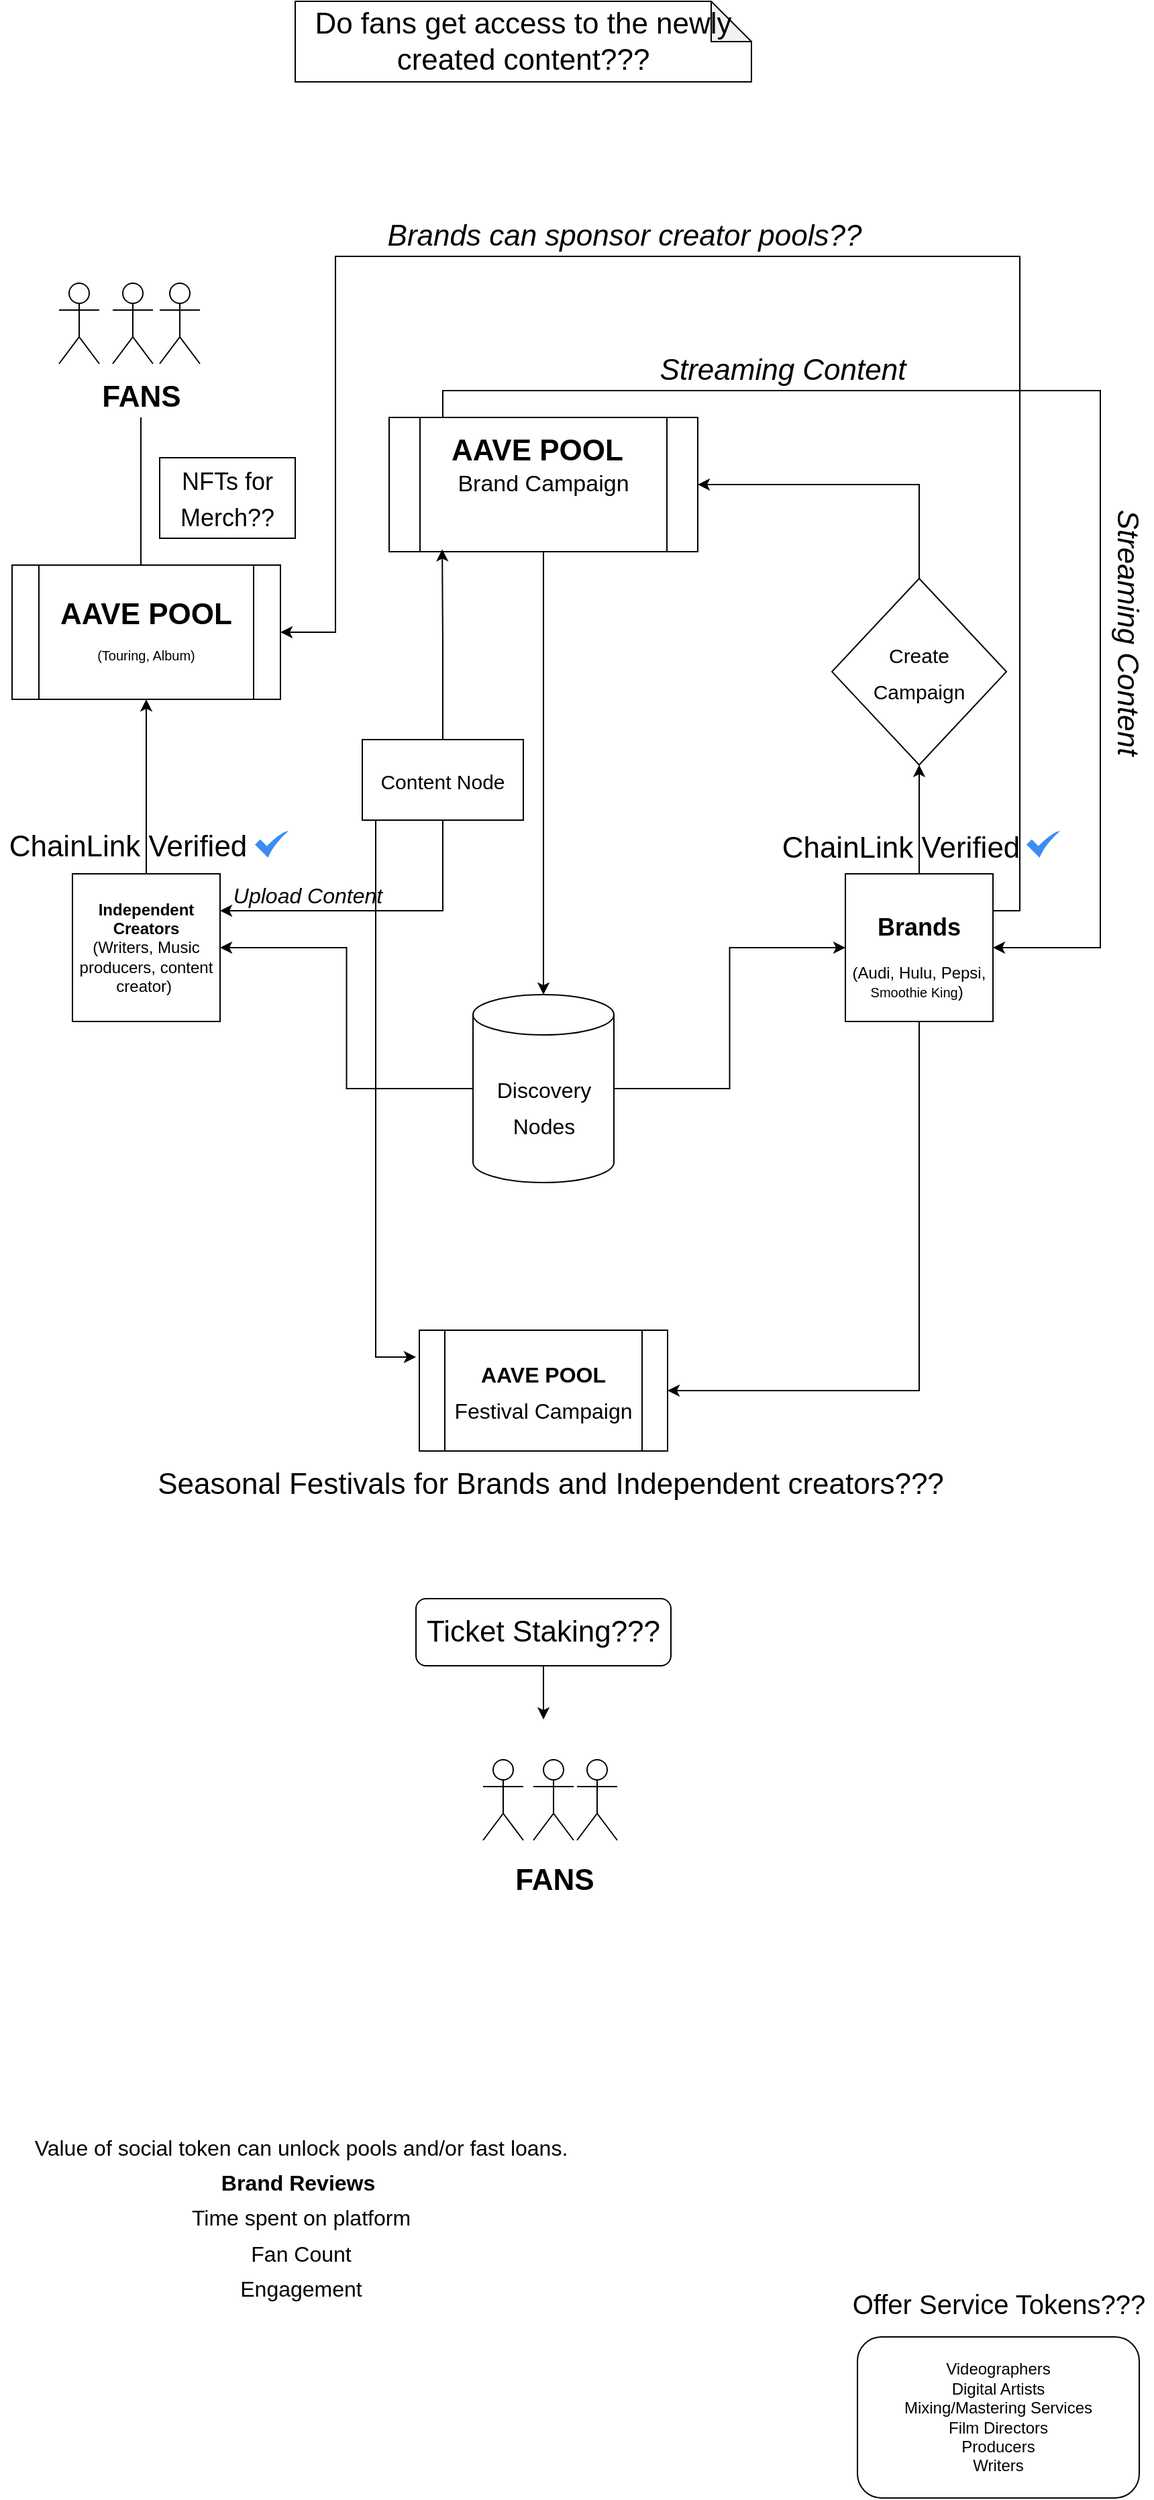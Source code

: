 <mxfile version="14.4.4" type="github"><diagram id="ESz1WpVGgeTGmrpSGn99" name="Page-1"><mxGraphModel dx="1422" dy="791" grid="1" gridSize="10" guides="1" tooltips="1" connect="1" arrows="1" fold="1" page="1" pageScale="1" pageWidth="850" pageHeight="1100" math="0" shadow="0"><root><mxCell id="0"/><mxCell id="1" parent="0"/><mxCell id="ISpuHpfxLvZG_gC574xe-46" style="edgeStyle=orthogonalEdgeStyle;rounded=0;orthogonalLoop=1;jettySize=auto;html=1;exitX=0.5;exitY=1;exitDx=0;exitDy=0;fontSize=22;" parent="1" source="ISpuHpfxLvZG_gC574xe-1" target="ISpuHpfxLvZG_gC574xe-36" edge="1"><mxGeometry relative="1" as="geometry"><Array as="points"><mxPoint x="405" y="640"/><mxPoint x="405" y="640"/></Array></mxGeometry></mxCell><mxCell id="ISpuHpfxLvZG_gC574xe-71" style="edgeStyle=orthogonalEdgeStyle;rounded=0;orthogonalLoop=1;jettySize=auto;html=1;exitX=0.5;exitY=0;exitDx=0;exitDy=0;entryX=1;entryY=0.5;entryDx=0;entryDy=0;fontSize=22;" parent="1" source="ISpuHpfxLvZG_gC574xe-1" target="ISpuHpfxLvZG_gC574xe-3" edge="1"><mxGeometry relative="1" as="geometry"><Array as="points"><mxPoint x="330" y="480"/><mxPoint x="330" y="460"/><mxPoint x="820" y="460"/><mxPoint x="820" y="875"/></Array></mxGeometry></mxCell><mxCell id="ISpuHpfxLvZG_gC574xe-1" value="&lt;font style=&quot;font-size: 17px&quot;&gt;Brand Campaign&lt;/font&gt;" style="shape=process;whiteSpace=wrap;html=1;backgroundOutline=1;" parent="1" vertex="1"><mxGeometry x="290" y="480" width="230" height="100" as="geometry"/></mxCell><mxCell id="ISpuHpfxLvZG_gC574xe-2" value="Videographers&lt;br&gt;Digital Artists&lt;br&gt;Mixing/Mastering Services&lt;br&gt;Film Directors&lt;br&gt;Producers&lt;br&gt;Writers&lt;br&gt;" style="rounded=1;whiteSpace=wrap;html=1;" parent="1" vertex="1"><mxGeometry x="639" y="1910" width="210" height="120" as="geometry"/></mxCell><mxCell id="ISpuHpfxLvZG_gC574xe-30" style="edgeStyle=orthogonalEdgeStyle;rounded=0;orthogonalLoop=1;jettySize=auto;html=1;fontSize=22;" parent="1" source="ISpuHpfxLvZG_gC574xe-3" target="ISpuHpfxLvZG_gC574xe-11" edge="1"><mxGeometry relative="1" as="geometry"/></mxCell><mxCell id="ISpuHpfxLvZG_gC574xe-68" style="edgeStyle=orthogonalEdgeStyle;rounded=0;orthogonalLoop=1;jettySize=auto;html=1;exitX=1;exitY=0.25;exitDx=0;exitDy=0;entryX=1;entryY=0.5;entryDx=0;entryDy=0;fontSize=22;" parent="1" source="ISpuHpfxLvZG_gC574xe-3" target="ISpuHpfxLvZG_gC574xe-28" edge="1"><mxGeometry relative="1" as="geometry"><Array as="points"><mxPoint x="760" y="848"/><mxPoint x="760" y="360"/><mxPoint x="250" y="360"/><mxPoint x="250" y="640"/></Array></mxGeometry></mxCell><mxCell id="ISpuHpfxLvZG_gC574xe-70" style="edgeStyle=orthogonalEdgeStyle;rounded=0;orthogonalLoop=1;jettySize=auto;html=1;exitX=0.5;exitY=1;exitDx=0;exitDy=0;entryX=1;entryY=0.5;entryDx=0;entryDy=0;fontSize=22;" parent="1" source="ISpuHpfxLvZG_gC574xe-3" target="ISpuHpfxLvZG_gC574xe-58" edge="1"><mxGeometry relative="1" as="geometry"/></mxCell><mxCell id="ISpuHpfxLvZG_gC574xe-3" value="&lt;h2&gt;Brands&lt;/h2&gt;(Audi, Hulu, Pepsi, &lt;font style=&quot;font-size: 10px&quot;&gt;Smoothie King&lt;/font&gt;)&amp;nbsp;" style="whiteSpace=wrap;html=1;aspect=fixed;" parent="1" vertex="1"><mxGeometry x="630" y="820" width="110" height="110" as="geometry"/></mxCell><mxCell id="ISpuHpfxLvZG_gC574xe-4" value="Offer Service Tokens???" style="text;html=1;align=center;verticalAlign=middle;resizable=0;points=[];autosize=1;fontSize=20;" parent="1" vertex="1"><mxGeometry x="629" y="1870" width="230" height="30" as="geometry"/></mxCell><mxCell id="ISpuHpfxLvZG_gC574xe-47" style="edgeStyle=orthogonalEdgeStyle;rounded=0;orthogonalLoop=1;jettySize=auto;html=1;exitX=0.5;exitY=0;exitDx=0;exitDy=0;entryX=0.5;entryY=1;entryDx=0;entryDy=0;fontSize=22;" parent="1" source="ISpuHpfxLvZG_gC574xe-5" target="ISpuHpfxLvZG_gC574xe-28" edge="1"><mxGeometry relative="1" as="geometry"/></mxCell><mxCell id="ISpuHpfxLvZG_gC574xe-5" value="&lt;span&gt;&lt;b&gt;Independent&lt;br&gt;Creators&lt;/b&gt;&lt;br&gt;(Writers, Music producers, content creator)&amp;nbsp;&lt;br&gt;&lt;/span&gt;" style="whiteSpace=wrap;html=1;aspect=fixed;" parent="1" vertex="1"><mxGeometry x="54" y="820" width="110" height="110" as="geometry"/></mxCell><mxCell id="ISpuHpfxLvZG_gC574xe-7" value="AAVE POOL" style="text;html=1;align=center;verticalAlign=middle;resizable=0;points=[];autosize=1;fontSize=22;fontStyle=1" parent="1" vertex="1"><mxGeometry x="330" y="490" width="140" height="30" as="geometry"/></mxCell><mxCell id="ISpuHpfxLvZG_gC574xe-14" style="edgeStyle=orthogonalEdgeStyle;rounded=0;orthogonalLoop=1;jettySize=auto;html=1;exitX=0.5;exitY=0;exitDx=0;exitDy=0;entryX=1;entryY=0.5;entryDx=0;entryDy=0;fontSize=22;" parent="1" source="ISpuHpfxLvZG_gC574xe-11" target="ISpuHpfxLvZG_gC574xe-1" edge="1"><mxGeometry relative="1" as="geometry"/></mxCell><mxCell id="ISpuHpfxLvZG_gC574xe-11" value="&lt;font style=&quot;font-size: 15px&quot;&gt;Create &lt;br&gt;Campaign&lt;/font&gt;" style="rhombus;whiteSpace=wrap;html=1;fontSize=22;" parent="1" vertex="1"><mxGeometry x="620" y="600" width="130" height="138.86" as="geometry"/></mxCell><mxCell id="ISpuHpfxLvZG_gC574xe-18" value="&lt;font style=&quot;font-size: 16px&quot;&gt;Value of social token can unlock pools and/or fast loans.&lt;br&gt;&lt;b&gt;Brand Reviews&amp;nbsp;&lt;/b&gt;&lt;br&gt;Time spent on platform&lt;br&gt;Fan Count&lt;br&gt;Engagement&lt;br&gt;&lt;/font&gt;" style="text;html=1;align=center;verticalAlign=middle;resizable=0;points=[];autosize=1;fontSize=22;" parent="1" vertex="1"><mxGeometry x="19" y="1750" width="410" height="140" as="geometry"/></mxCell><mxCell id="ISpuHpfxLvZG_gC574xe-20" value="&lt;font style=&quot;font-size: 18px&quot;&gt;NFTs for Merch??&lt;/font&gt;" style="whiteSpace=wrap;html=1;fontSize=22;" parent="1" vertex="1"><mxGeometry x="119" y="510" width="101" height="60" as="geometry"/></mxCell><mxCell id="ISpuHpfxLvZG_gC574xe-21" value="" style="shape=umlActor;verticalLabelPosition=bottom;verticalAlign=top;html=1;outlineConnect=0;fontSize=22;" parent="1" vertex="1"><mxGeometry x="44" y="380" width="30" height="60" as="geometry"/></mxCell><mxCell id="ISpuHpfxLvZG_gC574xe-22" value="" style="shape=umlActor;verticalLabelPosition=bottom;verticalAlign=top;html=1;outlineConnect=0;fontSize=22;" parent="1" vertex="1"><mxGeometry x="84" y="380" width="30" height="60" as="geometry"/></mxCell><mxCell id="ISpuHpfxLvZG_gC574xe-23" value="" style="shape=umlActor;verticalLabelPosition=bottom;verticalAlign=top;html=1;outlineConnect=0;fontSize=22;" parent="1" vertex="1"><mxGeometry x="119" y="380" width="30" height="60" as="geometry"/></mxCell><mxCell id="ISpuHpfxLvZG_gC574xe-27" style="edgeStyle=orthogonalEdgeStyle;rounded=0;orthogonalLoop=1;jettySize=auto;html=1;entryX=0.5;entryY=0;entryDx=0;entryDy=0;fontSize=22;" parent="1" source="ISpuHpfxLvZG_gC574xe-26" edge="1"><mxGeometry relative="1" as="geometry"><mxPoint x="105" y="610" as="targetPoint"/></mxGeometry></mxCell><mxCell id="ISpuHpfxLvZG_gC574xe-26" value="&lt;b&gt;FANS&lt;/b&gt;" style="text;html=1;align=center;verticalAlign=middle;resizable=0;points=[];autosize=1;fontSize=22;" parent="1" vertex="1"><mxGeometry x="70" y="450" width="70" height="30" as="geometry"/></mxCell><mxCell id="ISpuHpfxLvZG_gC574xe-28" value="&lt;b&gt;&lt;span&gt;AAVE POOL&lt;/span&gt;&lt;br style=&quot;font-size: 24px&quot;&gt;&lt;/b&gt;&lt;font size=&quot;1&quot;&gt;(Touring, Album)&lt;/font&gt;" style="shape=process;whiteSpace=wrap;html=1;backgroundOutline=1;fontSize=22;" parent="1" vertex="1"><mxGeometry x="9" y="590" width="200" height="100" as="geometry"/></mxCell><mxCell id="ISpuHpfxLvZG_gC574xe-32" value="Do fans get access to the newly created content???" style="shape=note;whiteSpace=wrap;html=1;backgroundOutline=1;darkOpacity=0.05;fontSize=22;" parent="1" vertex="1"><mxGeometry x="220" y="170" width="340" height="60" as="geometry"/></mxCell><mxCell id="ISpuHpfxLvZG_gC574xe-33" value="ChainLink Verified" style="text;html=1;align=center;verticalAlign=middle;resizable=0;points=[];autosize=1;fontSize=22;" parent="1" vertex="1"><mxGeometry x="576" y="786" width="190" height="30" as="geometry"/></mxCell><mxCell id="ISpuHpfxLvZG_gC574xe-34" value="ChainLink Verified" style="text;html=1;align=center;verticalAlign=middle;resizable=0;points=[];autosize=1;fontSize=22;" parent="1" vertex="1"><mxGeometry y="785" width="190" height="30" as="geometry"/></mxCell><mxCell id="ISpuHpfxLvZG_gC574xe-54" style="edgeStyle=orthogonalEdgeStyle;rounded=0;orthogonalLoop=1;jettySize=auto;html=1;exitX=0;exitY=0.5;exitDx=0;exitDy=0;exitPerimeter=0;entryX=1;entryY=0.5;entryDx=0;entryDy=0;fontSize=22;" parent="1" source="ISpuHpfxLvZG_gC574xe-36" target="ISpuHpfxLvZG_gC574xe-5" edge="1"><mxGeometry relative="1" as="geometry"/></mxCell><mxCell id="ISpuHpfxLvZG_gC574xe-55" style="edgeStyle=orthogonalEdgeStyle;rounded=0;orthogonalLoop=1;jettySize=auto;html=1;entryX=0;entryY=0.5;entryDx=0;entryDy=0;fontSize=22;" parent="1" source="ISpuHpfxLvZG_gC574xe-36" target="ISpuHpfxLvZG_gC574xe-3" edge="1"><mxGeometry relative="1" as="geometry"/></mxCell><mxCell id="ISpuHpfxLvZG_gC574xe-36" value="&lt;font style=&quot;font-size: 16px&quot;&gt;Discovery Nodes&lt;/font&gt;" style="shape=cylinder3;whiteSpace=wrap;html=1;boundedLbl=1;backgroundOutline=1;size=15;fontSize=22;" parent="1" vertex="1"><mxGeometry x="352.5" y="910" width="105" height="140" as="geometry"/></mxCell><mxCell id="ISpuHpfxLvZG_gC574xe-49" value="" style="html=1;aspect=fixed;strokeColor=none;shadow=0;align=center;verticalAlign=top;fillColor=#3B8DF1;shape=mxgraph.gcp2.check;fontSize=22;" parent="1" vertex="1"><mxGeometry x="190" y="788" width="25" height="20" as="geometry"/></mxCell><mxCell id="ISpuHpfxLvZG_gC574xe-52" style="edgeStyle=orthogonalEdgeStyle;rounded=0;orthogonalLoop=1;jettySize=auto;html=1;exitX=0.5;exitY=1;exitDx=0;exitDy=0;entryX=1;entryY=0.25;entryDx=0;entryDy=0;fontSize=22;" parent="1" source="ISpuHpfxLvZG_gC574xe-50" target="ISpuHpfxLvZG_gC574xe-5" edge="1"><mxGeometry relative="1" as="geometry"><Array as="points"><mxPoint x="330" y="848"/></Array></mxGeometry></mxCell><mxCell id="ISpuHpfxLvZG_gC574xe-53" style="edgeStyle=orthogonalEdgeStyle;rounded=0;orthogonalLoop=1;jettySize=auto;html=1;fontSize=22;entryX=0.172;entryY=0.982;entryDx=0;entryDy=0;entryPerimeter=0;" parent="1" source="ISpuHpfxLvZG_gC574xe-50" target="ISpuHpfxLvZG_gC574xe-1" edge="1"><mxGeometry relative="1" as="geometry"><mxPoint x="330" y="590" as="targetPoint"/></mxGeometry></mxCell><mxCell id="ISpuHpfxLvZG_gC574xe-79" style="edgeStyle=orthogonalEdgeStyle;rounded=0;orthogonalLoop=1;jettySize=auto;html=1;exitX=0.25;exitY=1;exitDx=0;exitDy=0;fontSize=22;" parent="1" source="ISpuHpfxLvZG_gC574xe-50" edge="1"><mxGeometry relative="1" as="geometry"><mxPoint x="310" y="1180" as="targetPoint"/><Array as="points"><mxPoint x="280" y="780"/><mxPoint x="280" y="1180"/></Array></mxGeometry></mxCell><mxCell id="ISpuHpfxLvZG_gC574xe-50" value="&lt;font style=&quot;font-size: 15px&quot;&gt;Content Node&lt;/font&gt;" style="rounded=0;whiteSpace=wrap;html=1;fontSize=22;" parent="1" vertex="1"><mxGeometry x="270" y="720" width="120" height="60" as="geometry"/></mxCell><mxCell id="ISpuHpfxLvZG_gC574xe-58" value="&lt;font style=&quot;font-size: 16px&quot;&gt;&lt;b&gt;AAVE POOL&lt;/b&gt;&lt;br&gt;Festival Campaign&lt;br&gt;&lt;/font&gt;" style="shape=process;whiteSpace=wrap;html=1;backgroundOutline=1;fontSize=22;" parent="1" vertex="1"><mxGeometry x="312.5" y="1160" width="185" height="90" as="geometry"/></mxCell><mxCell id="ISpuHpfxLvZG_gC574xe-60" value="" style="html=1;aspect=fixed;strokeColor=none;shadow=0;align=center;verticalAlign=top;fillColor=#3B8DF1;shape=mxgraph.gcp2.check;fontSize=22;" parent="1" vertex="1"><mxGeometry x="765" y="788" width="25" height="20" as="geometry"/></mxCell><mxCell id="ISpuHpfxLvZG_gC574xe-66" value="Seasonal Festivals for Brands and Independent creators???" style="text;html=1;align=center;verticalAlign=middle;resizable=0;points=[];autosize=1;fontSize=22;" parent="1" vertex="1"><mxGeometry x="110" y="1260" width="600" height="30" as="geometry"/></mxCell><mxCell id="ISpuHpfxLvZG_gC574xe-72" value="&lt;i&gt;Streaming Content&lt;/i&gt;" style="text;html=1;align=center;verticalAlign=middle;resizable=0;points=[];autosize=1;fontSize=22;" parent="1" vertex="1"><mxGeometry x="482.5" y="430" width="200" height="30" as="geometry"/></mxCell><mxCell id="ISpuHpfxLvZG_gC574xe-73" value="&lt;font size=&quot;1&quot;&gt;&lt;i style=&quot;font-size: 16px&quot;&gt;Upload Content&lt;/i&gt;&lt;/font&gt;" style="text;html=1;align=center;verticalAlign=middle;resizable=0;points=[];autosize=1;fontSize=22;" parent="1" vertex="1"><mxGeometry x="164" y="815" width="130" height="40" as="geometry"/></mxCell><mxCell id="ISpuHpfxLvZG_gC574xe-75" value="&lt;i&gt;Streaming Content&lt;/i&gt;" style="text;html=1;align=center;verticalAlign=middle;resizable=0;points=[];autosize=1;fontSize=22;rotation=90;" parent="1" vertex="1"><mxGeometry x="740" y="625" width="200" height="30" as="geometry"/></mxCell><mxCell id="ISpuHpfxLvZG_gC574xe-76" value="&lt;i&gt;Brands can sponsor creator pools??&lt;/i&gt;" style="text;html=1;align=center;verticalAlign=middle;resizable=0;points=[];autosize=1;fontSize=22;" parent="1" vertex="1"><mxGeometry x="280" y="330" width="370" height="30" as="geometry"/></mxCell><mxCell id="ISpuHpfxLvZG_gC574xe-80" value="" style="shape=umlActor;verticalLabelPosition=bottom;verticalAlign=top;html=1;outlineConnect=0;fontSize=22;" parent="1" vertex="1"><mxGeometry x="360" y="1480" width="30" height="60" as="geometry"/></mxCell><mxCell id="ISpuHpfxLvZG_gC574xe-88" style="edgeStyle=orthogonalEdgeStyle;rounded=0;orthogonalLoop=1;jettySize=auto;html=1;exitX=0.5;exitY=1;exitDx=0;exitDy=0;fontSize=22;" parent="1" source="ISpuHpfxLvZG_gC574xe-82" edge="1"><mxGeometry relative="1" as="geometry"><mxPoint x="405" y="1450" as="targetPoint"/></mxGeometry></mxCell><mxCell id="ISpuHpfxLvZG_gC574xe-82" value="Ticket Staking???" style="rounded=1;whiteSpace=wrap;html=1;fontSize=22;" parent="1" vertex="1"><mxGeometry x="310" y="1360" width="190" height="50" as="geometry"/></mxCell><mxCell id="ISpuHpfxLvZG_gC574xe-83" value="" style="shape=umlActor;verticalLabelPosition=bottom;verticalAlign=top;html=1;outlineConnect=0;fontSize=22;" parent="1" vertex="1"><mxGeometry x="430" y="1480" width="30" height="60" as="geometry"/></mxCell><mxCell id="ISpuHpfxLvZG_gC574xe-84" value="" style="shape=umlActor;verticalLabelPosition=bottom;verticalAlign=top;html=1;outlineConnect=0;fontSize=22;" parent="1" vertex="1"><mxGeometry x="397.5" y="1480" width="30" height="60" as="geometry"/></mxCell><mxCell id="ISpuHpfxLvZG_gC574xe-87" value="&lt;b&gt;FANS&lt;/b&gt;" style="text;html=1;align=center;verticalAlign=middle;resizable=0;points=[];autosize=1;fontSize=22;" parent="1" vertex="1"><mxGeometry x="377.5" y="1555" width="70" height="30" as="geometry"/></mxCell></root></mxGraphModel></diagram></mxfile>